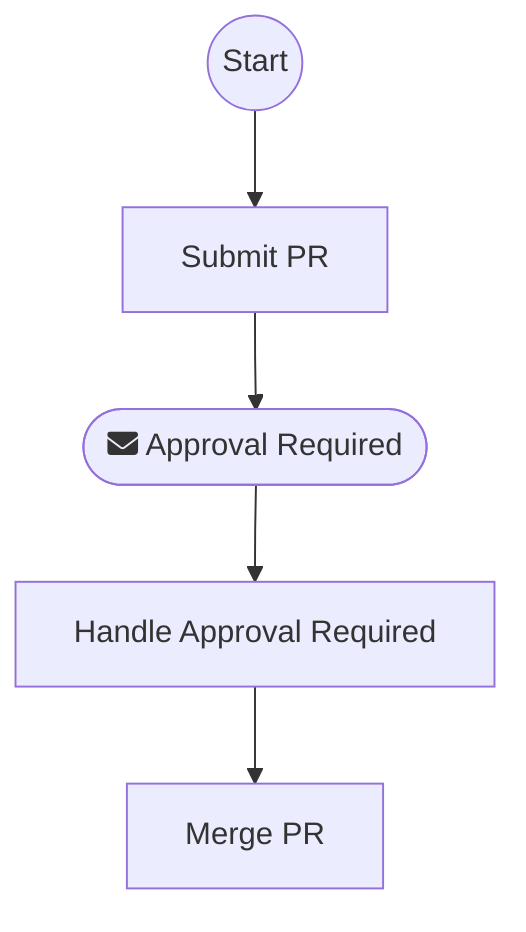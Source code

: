 flowchart TD
node0@{ shape: circle, label: "Start"}
node1["Submit PR"]
node0 --> node1
node2@{ shape: stadium, label: "fa:fa-envelope Approval Required"}
node1 --> node2
node3["Handle Approval Required"]
node2 --> node3
node4["Merge PR"]
node3 --> node4